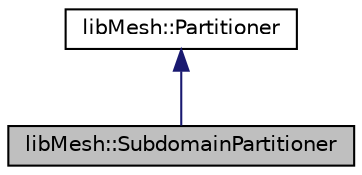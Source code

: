 digraph "libMesh::SubdomainPartitioner"
{
  edge [fontname="Helvetica",fontsize="10",labelfontname="Helvetica",labelfontsize="10"];
  node [fontname="Helvetica",fontsize="10",shape=record];
  Node1 [label="libMesh::SubdomainPartitioner",height=0.2,width=0.4,color="black", fillcolor="grey75", style="filled", fontcolor="black"];
  Node2 -> Node1 [dir="back",color="midnightblue",fontsize="10",style="solid",fontname="Helvetica"];
  Node2 [label="libMesh::Partitioner",height=0.2,width=0.4,color="black", fillcolor="white", style="filled",URL="$classlibMesh_1_1Partitioner.html",tooltip="Base class for all concrete Partitioner instantiations. "];
}
